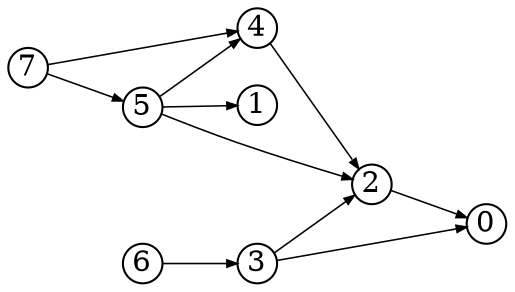 digraph{
  rankdir=LR
  node [shape=circle,fixedsize=true,width=.26]
  edge [penwidth=0.75,arrowsize=0.5]
  7 -> {4 5}
  6 -> {3}
  5 -> {1 2 4}
  4 -> {2}
  3 -> {0 2}
  2 -> {0}
  1 -> {}
}
